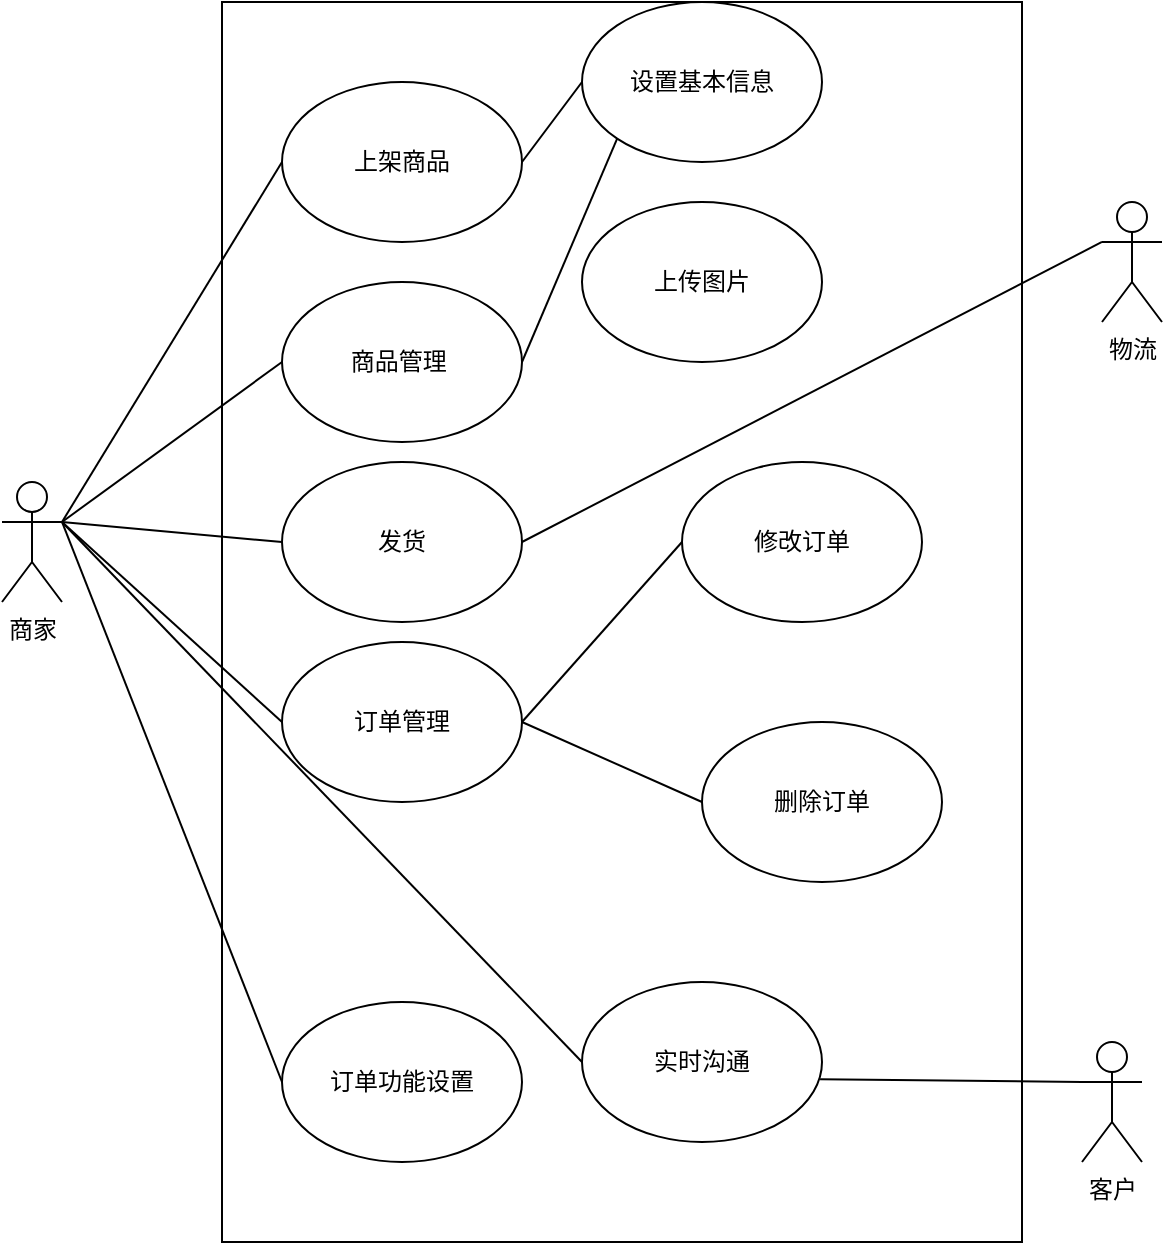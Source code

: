 <mxfile version="28.1.2">
  <diagram name="第 1 页" id="Ft6kiakDMJVYR7GfA5GO">
    <mxGraphModel dx="1453" dy="722" grid="1" gridSize="10" guides="1" tooltips="1" connect="1" arrows="1" fold="1" page="1" pageScale="1" pageWidth="827" pageHeight="1169" math="0" shadow="0">
      <root>
        <mxCell id="0" />
        <mxCell id="1" parent="0" />
        <mxCell id="b5eFwBGjykkWurXhIqcF-2" value="商家" style="shape=umlActor;verticalLabelPosition=bottom;verticalAlign=top;html=1;" vertex="1" parent="1">
          <mxGeometry x="100" y="360" width="30" height="60" as="geometry" />
        </mxCell>
        <mxCell id="b5eFwBGjykkWurXhIqcF-3" value="" style="rounded=0;whiteSpace=wrap;html=1;" vertex="1" parent="1">
          <mxGeometry x="210" y="120" width="400" height="620" as="geometry" />
        </mxCell>
        <mxCell id="b5eFwBGjykkWurXhIqcF-4" value="上架商品" style="ellipse;whiteSpace=wrap;html=1;" vertex="1" parent="1">
          <mxGeometry x="240" y="160" width="120" height="80" as="geometry" />
        </mxCell>
        <mxCell id="b5eFwBGjykkWurXhIqcF-5" value="设置基本信息" style="ellipse;whiteSpace=wrap;html=1;" vertex="1" parent="1">
          <mxGeometry x="390" y="120" width="120" height="80" as="geometry" />
        </mxCell>
        <mxCell id="b5eFwBGjykkWurXhIqcF-6" value="上传图片" style="ellipse;whiteSpace=wrap;html=1;" vertex="1" parent="1">
          <mxGeometry x="390" y="220" width="120" height="80" as="geometry" />
        </mxCell>
        <mxCell id="b5eFwBGjykkWurXhIqcF-7" value="订单管理" style="ellipse;whiteSpace=wrap;html=1;" vertex="1" parent="1">
          <mxGeometry x="240" y="440" width="120" height="80" as="geometry" />
        </mxCell>
        <mxCell id="b5eFwBGjykkWurXhIqcF-8" value="发货" style="ellipse;whiteSpace=wrap;html=1;" vertex="1" parent="1">
          <mxGeometry x="240" y="350" width="120" height="80" as="geometry" />
        </mxCell>
        <mxCell id="b5eFwBGjykkWurXhIqcF-9" value="修改订单" style="ellipse;whiteSpace=wrap;html=1;" vertex="1" parent="1">
          <mxGeometry x="440" y="350" width="120" height="80" as="geometry" />
        </mxCell>
        <mxCell id="b5eFwBGjykkWurXhIqcF-10" value="删除订单" style="ellipse;whiteSpace=wrap;html=1;" vertex="1" parent="1">
          <mxGeometry x="450" y="480" width="120" height="80" as="geometry" />
        </mxCell>
        <mxCell id="b5eFwBGjykkWurXhIqcF-11" value="订单功能设置" style="ellipse;whiteSpace=wrap;html=1;" vertex="1" parent="1">
          <mxGeometry x="240" y="620" width="120" height="80" as="geometry" />
        </mxCell>
        <mxCell id="b5eFwBGjykkWurXhIqcF-12" value="物流" style="shape=umlActor;verticalLabelPosition=bottom;verticalAlign=top;html=1;outlineConnect=0;" vertex="1" parent="1">
          <mxGeometry x="650" y="220" width="30" height="60" as="geometry" />
        </mxCell>
        <mxCell id="b5eFwBGjykkWurXhIqcF-13" value="实时沟通" style="ellipse;whiteSpace=wrap;html=1;" vertex="1" parent="1">
          <mxGeometry x="390" y="610" width="120" height="80" as="geometry" />
        </mxCell>
        <mxCell id="b5eFwBGjykkWurXhIqcF-14" value="客户" style="shape=umlActor;verticalLabelPosition=bottom;verticalAlign=top;html=1;outlineConnect=0;" vertex="1" parent="1">
          <mxGeometry x="640" y="640" width="30" height="60" as="geometry" />
        </mxCell>
        <mxCell id="b5eFwBGjykkWurXhIqcF-17" value="" style="endArrow=none;html=1;rounded=0;exitX=1;exitY=0.333;exitDx=0;exitDy=0;exitPerimeter=0;entryX=0;entryY=0.5;entryDx=0;entryDy=0;" edge="1" parent="1" source="b5eFwBGjykkWurXhIqcF-2" target="b5eFwBGjykkWurXhIqcF-4">
          <mxGeometry width="50" height="50" relative="1" as="geometry">
            <mxPoint x="170" y="250" as="sourcePoint" />
            <mxPoint x="220" y="200" as="targetPoint" />
          </mxGeometry>
        </mxCell>
        <mxCell id="b5eFwBGjykkWurXhIqcF-18" value="商品管理&amp;nbsp;" style="ellipse;whiteSpace=wrap;html=1;" vertex="1" parent="1">
          <mxGeometry x="240" y="260" width="120" height="80" as="geometry" />
        </mxCell>
        <mxCell id="b5eFwBGjykkWurXhIqcF-19" value="" style="endArrow=none;html=1;rounded=0;entryX=0;entryY=0.5;entryDx=0;entryDy=0;exitX=1;exitY=0.333;exitDx=0;exitDy=0;exitPerimeter=0;" edge="1" parent="1" source="b5eFwBGjykkWurXhIqcF-2" target="b5eFwBGjykkWurXhIqcF-13">
          <mxGeometry width="50" height="50" relative="1" as="geometry">
            <mxPoint x="160" y="480" as="sourcePoint" />
            <mxPoint x="210" y="430" as="targetPoint" />
          </mxGeometry>
        </mxCell>
        <mxCell id="b5eFwBGjykkWurXhIqcF-20" value="" style="endArrow=none;html=1;rounded=0;exitX=0.992;exitY=0.608;exitDx=0;exitDy=0;exitPerimeter=0;entryX=0;entryY=0.333;entryDx=0;entryDy=0;entryPerimeter=0;" edge="1" parent="1" source="b5eFwBGjykkWurXhIqcF-13" target="b5eFwBGjykkWurXhIqcF-14">
          <mxGeometry width="50" height="50" relative="1" as="geometry">
            <mxPoint x="700" y="570" as="sourcePoint" />
            <mxPoint x="730" y="530" as="targetPoint" />
          </mxGeometry>
        </mxCell>
        <mxCell id="b5eFwBGjykkWurXhIqcF-21" value="" style="endArrow=none;html=1;rounded=0;entryX=0;entryY=0.5;entryDx=0;entryDy=0;exitX=1;exitY=0.333;exitDx=0;exitDy=0;exitPerimeter=0;" edge="1" parent="1" source="b5eFwBGjykkWurXhIqcF-2" target="b5eFwBGjykkWurXhIqcF-18">
          <mxGeometry width="50" height="50" relative="1" as="geometry">
            <mxPoint x="150" y="240" as="sourcePoint" />
            <mxPoint x="200" y="190" as="targetPoint" />
          </mxGeometry>
        </mxCell>
        <mxCell id="b5eFwBGjykkWurXhIqcF-22" value="" style="endArrow=none;html=1;rounded=0;entryX=0;entryY=0.5;entryDx=0;entryDy=0;exitX=1;exitY=0.5;exitDx=0;exitDy=0;" edge="1" parent="1" source="b5eFwBGjykkWurXhIqcF-4" target="b5eFwBGjykkWurXhIqcF-5">
          <mxGeometry width="50" height="50" relative="1" as="geometry">
            <mxPoint x="260" y="180" as="sourcePoint" />
            <mxPoint x="310" y="130" as="targetPoint" />
          </mxGeometry>
        </mxCell>
        <mxCell id="b5eFwBGjykkWurXhIqcF-23" value="" style="endArrow=none;html=1;rounded=0;exitX=1;exitY=0.5;exitDx=0;exitDy=0;entryX=0;entryY=1;entryDx=0;entryDy=0;" edge="1" parent="1" source="b5eFwBGjykkWurXhIqcF-18" target="b5eFwBGjykkWurXhIqcF-5">
          <mxGeometry width="50" height="50" relative="1" as="geometry">
            <mxPoint x="340" y="270" as="sourcePoint" />
            <mxPoint x="390" y="220" as="targetPoint" />
          </mxGeometry>
        </mxCell>
        <mxCell id="b5eFwBGjykkWurXhIqcF-24" value="" style="endArrow=none;html=1;rounded=0;entryX=0;entryY=0.5;entryDx=0;entryDy=0;exitX=1;exitY=0.333;exitDx=0;exitDy=0;exitPerimeter=0;" edge="1" parent="1" source="b5eFwBGjykkWurXhIqcF-2" target="b5eFwBGjykkWurXhIqcF-8">
          <mxGeometry width="50" height="50" relative="1" as="geometry">
            <mxPoint x="150" y="240" as="sourcePoint" />
            <mxPoint x="480" y="430" as="targetPoint" />
          </mxGeometry>
        </mxCell>
        <mxCell id="b5eFwBGjykkWurXhIqcF-25" value="" style="endArrow=none;html=1;rounded=0;entryX=0;entryY=0.333;entryDx=0;entryDy=0;entryPerimeter=0;exitX=1;exitY=0.5;exitDx=0;exitDy=0;" edge="1" parent="1" source="b5eFwBGjykkWurXhIqcF-8" target="b5eFwBGjykkWurXhIqcF-12">
          <mxGeometry width="50" height="50" relative="1" as="geometry">
            <mxPoint x="660" y="200" as="sourcePoint" />
            <mxPoint x="710" y="150" as="targetPoint" />
          </mxGeometry>
        </mxCell>
        <mxCell id="b5eFwBGjykkWurXhIqcF-26" value="" style="endArrow=none;html=1;rounded=0;entryX=0;entryY=0.5;entryDx=0;entryDy=0;exitX=1;exitY=0.333;exitDx=0;exitDy=0;exitPerimeter=0;" edge="1" parent="1" source="b5eFwBGjykkWurXhIqcF-2" target="b5eFwBGjykkWurXhIqcF-7">
          <mxGeometry width="50" height="50" relative="1" as="geometry">
            <mxPoint x="50" y="400" as="sourcePoint" />
            <mxPoint x="100" y="350" as="targetPoint" />
          </mxGeometry>
        </mxCell>
        <mxCell id="b5eFwBGjykkWurXhIqcF-27" value="" style="endArrow=none;html=1;rounded=0;entryX=0;entryY=0.5;entryDx=0;entryDy=0;exitX=1;exitY=0.5;exitDx=0;exitDy=0;" edge="1" parent="1" source="b5eFwBGjykkWurXhIqcF-7" target="b5eFwBGjykkWurXhIqcF-9">
          <mxGeometry width="50" height="50" relative="1" as="geometry">
            <mxPoint x="420" y="680" as="sourcePoint" />
            <mxPoint x="470" y="630" as="targetPoint" />
          </mxGeometry>
        </mxCell>
        <mxCell id="b5eFwBGjykkWurXhIqcF-28" value="" style="endArrow=none;html=1;rounded=0;entryX=0;entryY=0.5;entryDx=0;entryDy=0;exitX=1;exitY=0.5;exitDx=0;exitDy=0;" edge="1" parent="1" source="b5eFwBGjykkWurXhIqcF-7" target="b5eFwBGjykkWurXhIqcF-10">
          <mxGeometry width="50" height="50" relative="1" as="geometry">
            <mxPoint x="420" y="680" as="sourcePoint" />
            <mxPoint x="470" y="630" as="targetPoint" />
          </mxGeometry>
        </mxCell>
        <mxCell id="b5eFwBGjykkWurXhIqcF-32" value="" style="endArrow=none;html=1;rounded=0;entryX=0;entryY=0.5;entryDx=0;entryDy=0;exitX=1;exitY=0.333;exitDx=0;exitDy=0;exitPerimeter=0;" edge="1" parent="1" source="b5eFwBGjykkWurXhIqcF-2" target="b5eFwBGjykkWurXhIqcF-11">
          <mxGeometry width="50" height="50" relative="1" as="geometry">
            <mxPoint x="100" y="610" as="sourcePoint" />
            <mxPoint x="150" y="560" as="targetPoint" />
          </mxGeometry>
        </mxCell>
      </root>
    </mxGraphModel>
  </diagram>
</mxfile>
